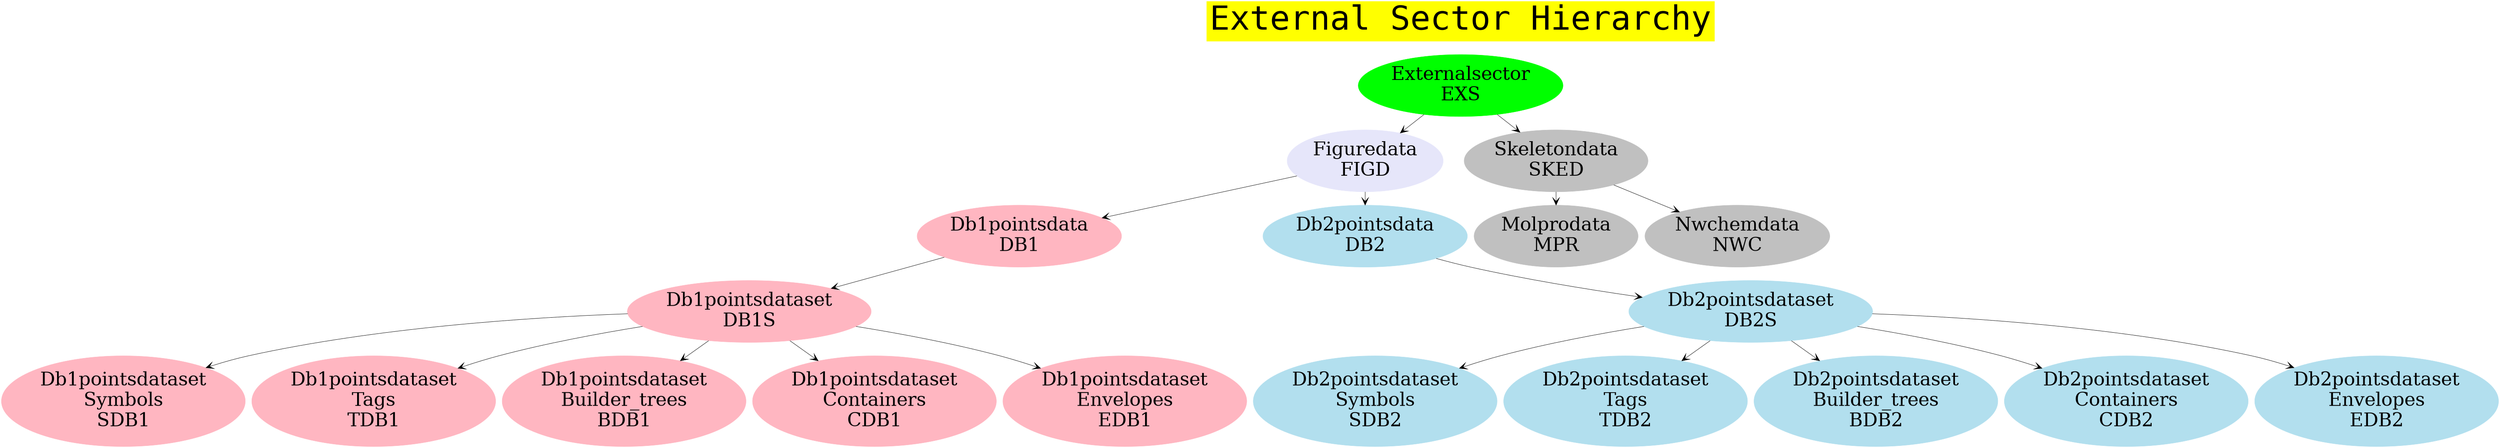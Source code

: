         digraph Frames {
                size="40,15";
                node [fontsize=50];
                edge [arrowhead = "vee", arrowsize = "2.0", style="solid", taillabel = ""];

        Title [
            label = "External Sector Hierarchy", shape=box, fontname=Courier, fontsize=90, color=yellow, style=filled
            ];

	    "Externalsector\nEXS" [color=green, style=filled];
	    "Figuredata\nFIGD"[color=lavender, style=filled] ;
	    "Skeletondata\nSKED"  [color=grey, style=filled];

    		Title -> "Externalsector\nEXS"  [style="invis"];

		"Externalsector\nEXS" -> "Figuredata\nFIGD";
		"Externalsector\nEXS" -> "Skeletondata\nSKED";

		node [color=lightpink, style=filled];
		"Figuredata\nFIGD" -> "Db1pointsdata\nDB1";
		"Db1pointsdata\nDB1" -> "Db1pointsdataset\nDB1S";
		"Db1pointsdataset\nDB1S" -> "Db1pointsdataset\nSymbols\nSDB1";
		"Db1pointsdataset\nDB1S" -> "Db1pointsdataset\nTags\nTDB1";
		"Db1pointsdataset\nDB1S" -> "Db1pointsdataset\nBuilder_trees\nBDB1";
		"Db1pointsdataset\nDB1S" -> "Db1pointsdataset\nContainers\nCDB1";
		"Db1pointsdataset\nDB1S" -> "Db1pointsdataset\nEnvelopes\nEDB1";


		node [color=lightblue2, style=filled];
		"Figuredata\nFIGD" -> "Db2pointsdata\nDB2";
		"Db2pointsdata\nDB2" -> "Db2pointsdataset\nDB2S";
		"Db2pointsdataset\nDB2S" -> "Db2pointsdataset\nSymbols\nSDB2";
		"Db2pointsdataset\nDB2S" -> "Db2pointsdataset\nTags\nTDB2";
		"Db2pointsdataset\nDB2S" -> "Db2pointsdataset\nBuilder_trees\nBDB2";
		"Db2pointsdataset\nDB2S" -> "Db2pointsdataset\nContainers\nCDB2";
		"Db2pointsdataset\nDB2S" -> "Db2pointsdataset\nEnvelopes\nEDB2";


		node [color=grey, style=filled];
		"Skeletondata\nSKED" -> "Molprodata\nMPR";
		"Skeletondata\nSKED" -> "Nwchemdata\nNWC";
}